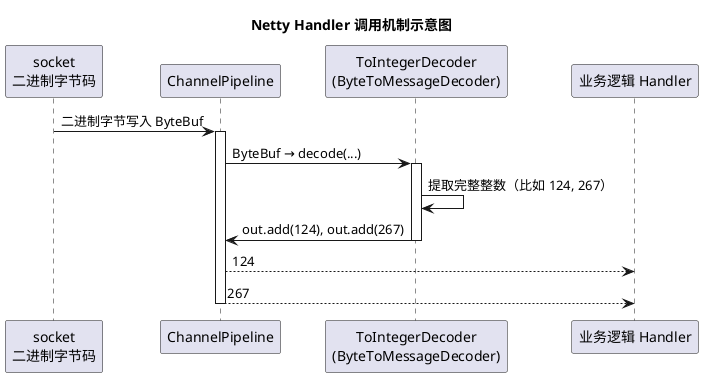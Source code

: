 @startuml
title Netty Handler 调用机制示意图

participant Socket as "socket\n二进制字节码"
participant Pipeline as "ChannelPipeline"
participant Decoder as "ToIntegerDecoder\n(ByteToMessageDecoder)"
participant Business as "业务逻辑 Handler"

Socket -> Pipeline : 二进制字节写入 ByteBuf
activate Pipeline

Pipeline -> Decoder : ByteBuf → decode(...)
activate Decoder

Decoder -> Decoder : 提取完整整数（比如 124, 267）
Decoder -> Pipeline : out.add(124), out.add(267)
deactivate Decoder

Pipeline --> Business : 124
Pipeline --> Business : 267

deactivate Pipeline

@enduml
